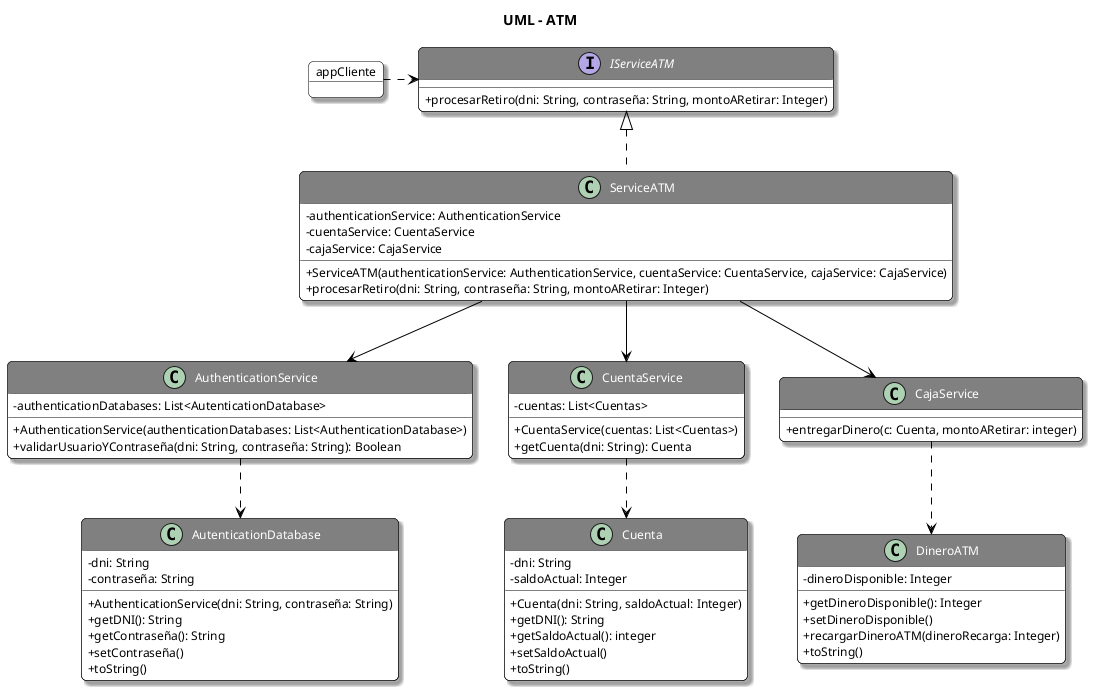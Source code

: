 @startuml
'https://plantuml.com/class-diagram

'___________STYLES___________
title UML - ATM
skinparam classAttributeIconSize 0
skinparam backgroundColor White
skinparam RoundCorner 10
skinparam Shadowing true

skinparam class {
    ArrowColor Black
    BackgroundColor White
    HeaderBackgroundColor Gray
    BorderColor Black
    FontColor White
    FontSize 14
    AttributeFontSize 12
}

skinparam object{
    ArrowColor Black
    BackgroundColor White
    BorderColor Black
    FontColor Black
    FontSize 14
    AttributeFontSize 12
}

skinparam note {
    BackgroundColor LightYellow
    BorderColor Black
}

'___________UML___________

interface IServiceATM{
+procesarRetiro(dni: String, contraseña: String, montoARetirar: Integer)
}

class ServiceATM{
-authenticationService: AuthenticationService
-cuentaService: CuentaService
-cajaService: CajaService
+ServiceATM(authenticationService: AuthenticationService, cuentaService: CuentaService, cajaService: CajaService)
+procesarRetiro(dni: String, contraseña: String, montoARetirar: Integer)
}

class AuthenticationService{
-authenticationDatabases: List<AutenticationDatabase>
+AuthenticationService(authenticationDatabases: List<AuthenticationDatabase>)
+validarUsuarioYContraseña(dni: String, contraseña: String): Boolean
}

class CuentaService{
-cuentas: List<Cuentas>
+CuentaService(cuentas: List<Cuentas>)
+getCuenta(dni: String): Cuenta
}

class CajaService{
+entregarDinero(c: Cuenta, montoARetirar: integer)
}

class Cuenta{
-dni: String
-saldoActual: Integer
+Cuenta(dni: String, saldoActual: Integer)
+getDNI(): String
+getSaldoActual(): integer
+setSaldoActual()
+toString()
}

class DineroATM{
-dineroDisponible: Integer
+getDineroDisponible(): Integer
+setDineroDisponible()
+recargarDineroATM(dineroRecarga: Integer)
+toString()
}

class AutenticationDatabase{
-dni: String
-contraseña: String
+AuthenticationService(dni: String, contraseña: String)
+getDNI(): String
+getContraseña(): String
+setContraseña()
+toString()
}

object appCliente{
}

IServiceATM<|..ServiceATM
ServiceATM --> AuthenticationService
ServiceATM --> CuentaService
ServiceATM --> CajaService
appCliente.>IServiceATM
CajaService..>DineroATM
CuentaService..>Cuenta
AuthenticationService..>AutenticationDatabase

@enduml